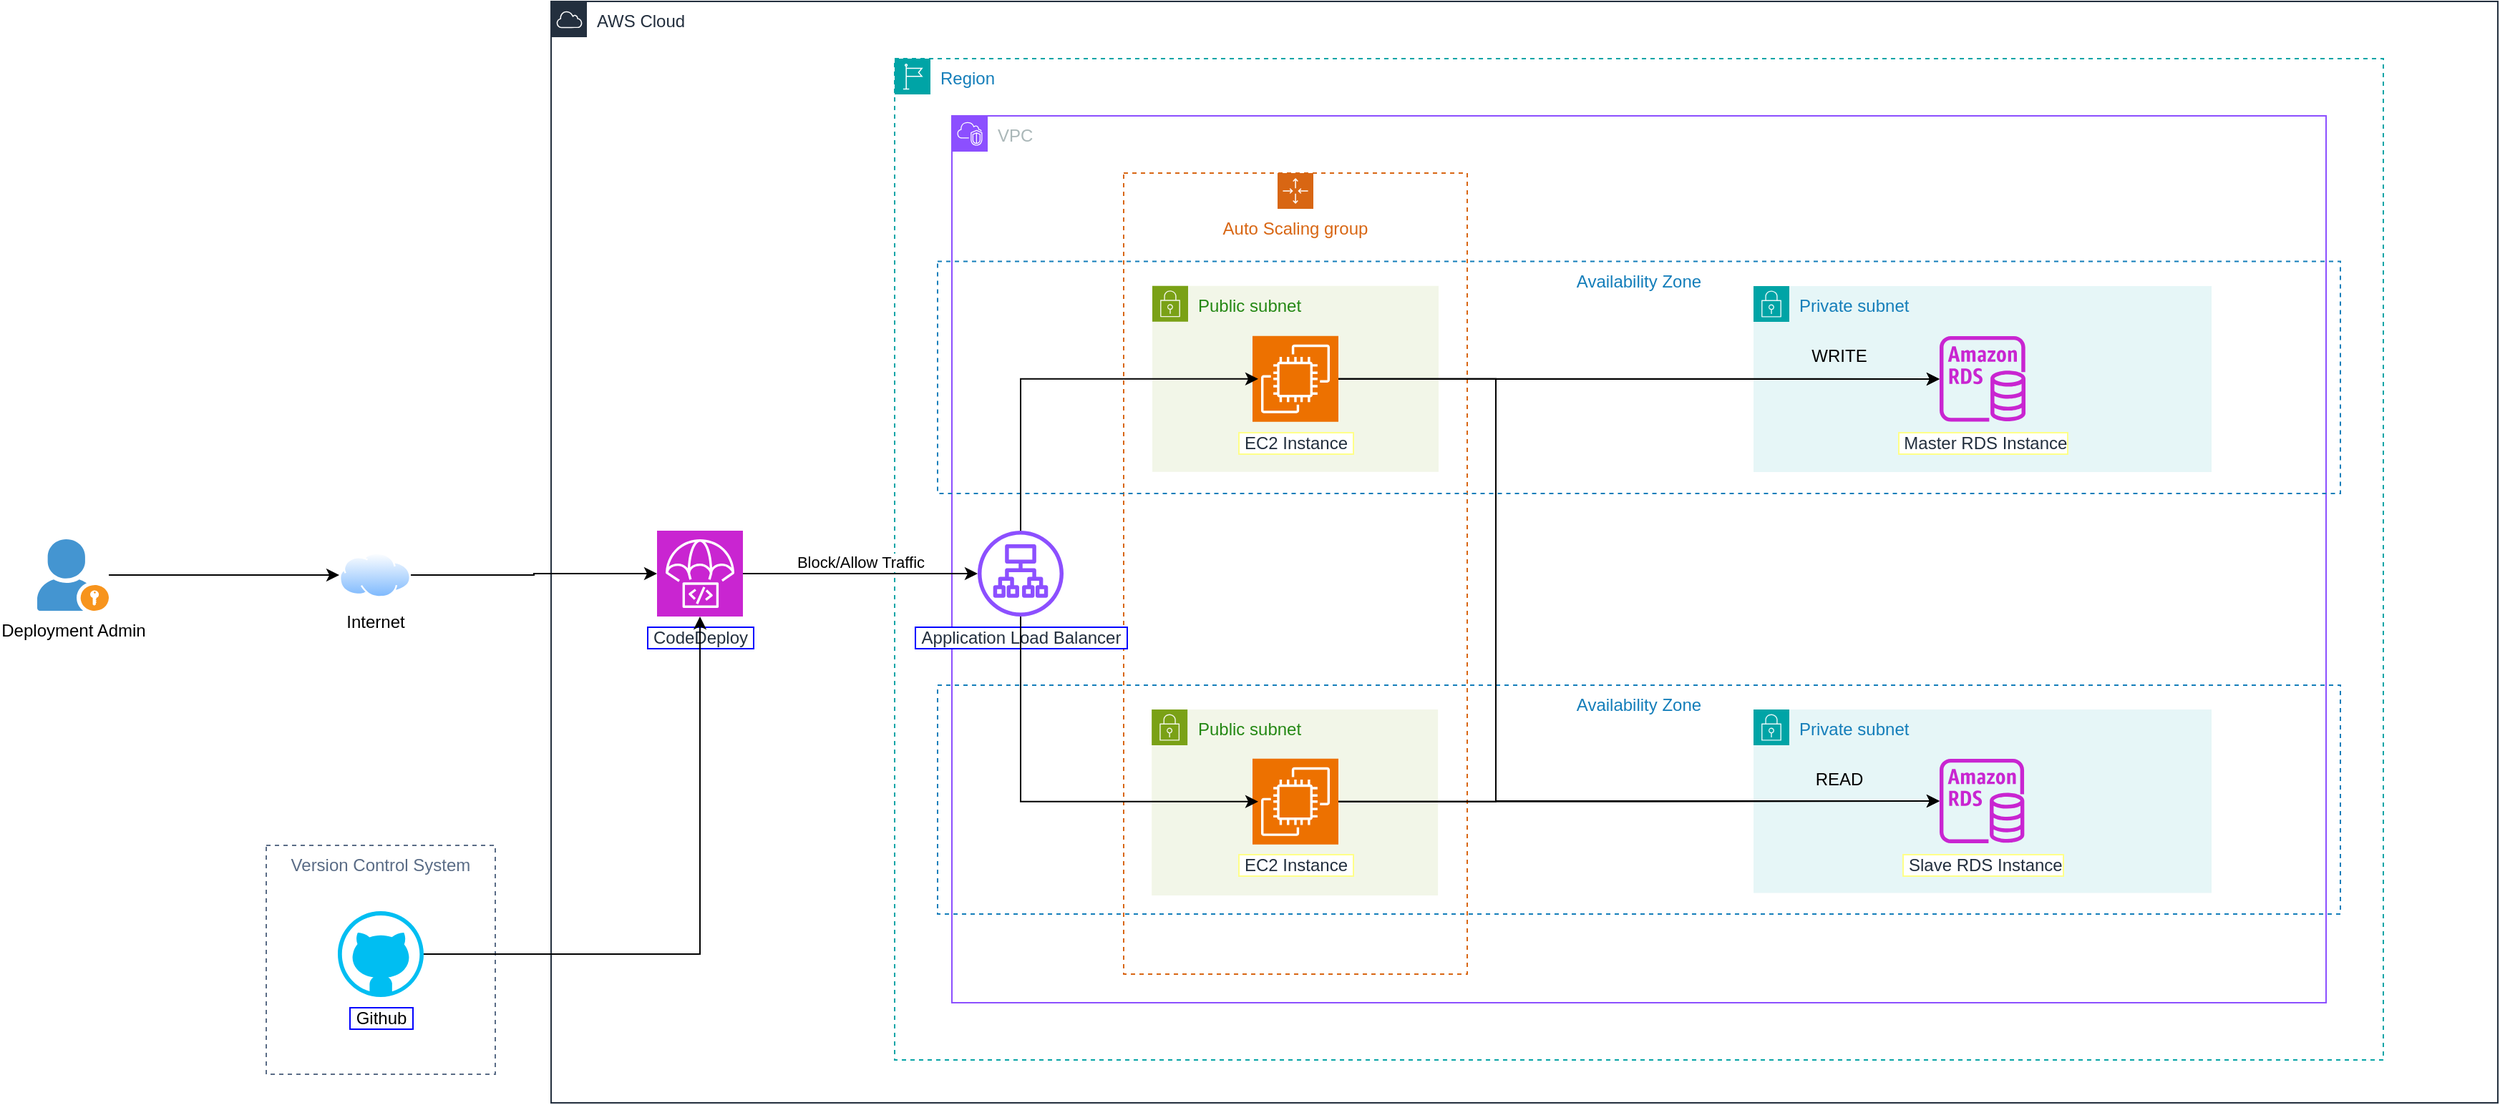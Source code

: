 <mxfile version="24.7.6">
  <diagram id="Ht1M8jgEwFfnCIfOTk4-" name="Page-1">
    <mxGraphModel dx="3221" dy="1302" grid="1" gridSize="10" guides="1" tooltips="1" connect="1" arrows="1" fold="1" page="1" pageScale="1" pageWidth="1169" pageHeight="827" math="0" shadow="0">
      <root>
        <mxCell id="0" />
        <mxCell id="1" parent="0" />
        <mxCell id="4xlNcZmjdb_tapX20zbH-21" value="Private subnet" style="points=[[0,0],[0.25,0],[0.5,0],[0.75,0],[1,0],[1,0.25],[1,0.5],[1,0.75],[1,1],[0.75,1],[0.5,1],[0.25,1],[0,1],[0,0.75],[0,0.5],[0,0.25]];outlineConnect=0;gradientColor=none;html=1;whiteSpace=wrap;fontSize=12;fontStyle=0;container=0;pointerEvents=0;collapsible=0;recursiveResize=0;shape=mxgraph.aws4.group;grIcon=mxgraph.aws4.group_security_group;grStroke=0;strokeColor=#00A4A6;fillColor=#E6F6F7;verticalAlign=top;align=left;spacingLeft=30;fontColor=#147EBA;dashed=0;" vertex="1" parent="1">
          <mxGeometry x="680" y="239" width="320" height="130" as="geometry" />
        </mxCell>
        <mxCell id="4xlNcZmjdb_tapX20zbH-6" value="AWS Cloud" style="points=[[0,0],[0.25,0],[0.5,0],[0.75,0],[1,0],[1,0.25],[1,0.5],[1,0.75],[1,1],[0.75,1],[0.5,1],[0.25,1],[0,1],[0,0.75],[0,0.5],[0,0.25]];outlineConnect=0;gradientColor=none;html=1;whiteSpace=wrap;fontSize=12;fontStyle=0;container=0;pointerEvents=0;collapsible=0;recursiveResize=0;shape=mxgraph.aws4.group;grIcon=mxgraph.aws4.group_aws_cloud;strokeColor=#232F3E;fillColor=none;verticalAlign=top;align=left;spacingLeft=30;fontColor=#232F3E;dashed=0;" vertex="1" parent="1">
          <mxGeometry x="-160" y="40" width="1360" height="770" as="geometry" />
        </mxCell>
        <mxCell id="4xlNcZmjdb_tapX20zbH-9" value="VPC" style="points=[[0,0],[0.25,0],[0.5,0],[0.75,0],[1,0],[1,0.25],[1,0.5],[1,0.75],[1,1],[0.75,1],[0.5,1],[0.25,1],[0,1],[0,0.75],[0,0.5],[0,0.25]];outlineConnect=0;gradientColor=none;html=1;whiteSpace=wrap;fontSize=12;fontStyle=0;container=0;pointerEvents=0;collapsible=0;recursiveResize=0;shape=mxgraph.aws4.group;grIcon=mxgraph.aws4.group_vpc2;strokeColor=#8C4FFF;fillColor=none;verticalAlign=top;align=left;spacingLeft=30;fontColor=#AAB7B8;dashed=0;" vertex="1" parent="1">
          <mxGeometry x="120" y="120" width="960" height="620" as="geometry" />
        </mxCell>
        <mxCell id="4xlNcZmjdb_tapX20zbH-8" value="Region" style="points=[[0,0],[0.25,0],[0.5,0],[0.75,0],[1,0],[1,0.25],[1,0.5],[1,0.75],[1,1],[0.75,1],[0.5,1],[0.25,1],[0,1],[0,0.75],[0,0.5],[0,0.25]];outlineConnect=0;gradientColor=none;html=1;whiteSpace=wrap;fontSize=12;fontStyle=0;container=0;pointerEvents=0;collapsible=0;recursiveResize=0;shape=mxgraph.aws4.group;grIcon=mxgraph.aws4.group_region;strokeColor=#00A4A6;fillColor=none;verticalAlign=top;align=left;spacingLeft=30;fontColor=#147EBA;dashed=1;" vertex="1" parent="1">
          <mxGeometry x="80" y="80" width="1040" height="700" as="geometry" />
        </mxCell>
        <mxCell id="4xlNcZmjdb_tapX20zbH-46" value="Auto Scaling group" style="points=[[0,0],[0.25,0],[0.5,0],[0.75,0],[1,0],[1,0.25],[1,0.5],[1,0.75],[1,1],[0.75,1],[0.5,1],[0.25,1],[0,1],[0,0.75],[0,0.5],[0,0.25]];outlineConnect=0;gradientColor=none;html=1;whiteSpace=wrap;fontSize=12;fontStyle=0;container=0;pointerEvents=0;collapsible=0;recursiveResize=0;shape=mxgraph.aws4.groupCenter;grIcon=mxgraph.aws4.group_auto_scaling_group;grStroke=1;strokeColor=#D86613;fillColor=none;verticalAlign=top;align=center;fontColor=#D86613;dashed=1;spacingTop=25;" vertex="1" parent="1">
          <mxGeometry x="240" y="160" width="240" height="560" as="geometry" />
        </mxCell>
        <mxCell id="4xlNcZmjdb_tapX20zbH-55" value="" style="group" vertex="1" connectable="0" parent="1">
          <mxGeometry x="110" y="518" width="980" height="160" as="geometry" />
        </mxCell>
        <mxCell id="4xlNcZmjdb_tapX20zbH-56" value="Availability Zone" style="fillColor=none;strokeColor=#147EBA;dashed=1;verticalAlign=top;fontStyle=0;fontColor=#147EBA;whiteSpace=wrap;html=1;container=0;" vertex="1" parent="4xlNcZmjdb_tapX20zbH-55">
          <mxGeometry width="980" height="160" as="geometry" />
        </mxCell>
        <mxCell id="4xlNcZmjdb_tapX20zbH-59" value="Private subnet" style="points=[[0,0],[0.25,0],[0.5,0],[0.75,0],[1,0],[1,0.25],[1,0.5],[1,0.75],[1,1],[0.75,1],[0.5,1],[0.25,1],[0,1],[0,0.75],[0,0.5],[0,0.25]];outlineConnect=0;gradientColor=none;html=1;whiteSpace=wrap;fontSize=12;fontStyle=0;container=0;pointerEvents=0;collapsible=0;recursiveResize=0;shape=mxgraph.aws4.group;grIcon=mxgraph.aws4.group_security_group;grStroke=0;strokeColor=#00A4A6;fillColor=#E6F6F7;verticalAlign=top;align=left;spacingLeft=30;fontColor=#147EBA;dashed=0;" vertex="1" parent="4xlNcZmjdb_tapX20zbH-55">
          <mxGeometry x="570" y="17.011" width="320" height="128.197" as="geometry" />
        </mxCell>
        <mxCell id="4xlNcZmjdb_tapX20zbH-60" value="&amp;nbsp;Slave RDS Instance" style="sketch=0;outlineConnect=0;fontColor=#232F3E;gradientColor=none;fillColor=#C925D1;strokeColor=none;dashed=0;verticalLabelPosition=bottom;verticalAlign=top;align=center;html=1;fontSize=12;fontStyle=0;aspect=fixed;pointerEvents=1;shape=mxgraph.aws4.rds_instance;labelBorderColor=#FFFF88;labelBackgroundColor=default;" vertex="1" parent="4xlNcZmjdb_tapX20zbH-55">
          <mxGeometry x="700" y="51.407" width="59.168" height="59.168" as="geometry" />
        </mxCell>
        <mxCell id="4xlNcZmjdb_tapX20zbH-62" value="Public subnet" style="points=[[0,0],[0.25,0],[0.5,0],[0.75,0],[1,0],[1,0.25],[1,0.5],[1,0.75],[1,1],[0.75,1],[0.5,1],[0.25,1],[0,1],[0,0.75],[0,0.5],[0,0.25]];outlineConnect=0;gradientColor=none;html=1;whiteSpace=wrap;fontSize=12;fontStyle=0;container=0;pointerEvents=0;collapsible=0;recursiveResize=0;shape=mxgraph.aws4.group;grIcon=mxgraph.aws4.group_security_group;grStroke=0;strokeColor=#7AA116;fillColor=#F2F6E8;verticalAlign=top;align=left;spacingLeft=30;fontColor=#248814;dashed=0;" vertex="1" parent="4xlNcZmjdb_tapX20zbH-55">
          <mxGeometry x="149.58" y="17.01" width="200" height="130" as="geometry" />
        </mxCell>
        <mxCell id="4xlNcZmjdb_tapX20zbH-77" style="edgeStyle=orthogonalEdgeStyle;rounded=0;orthogonalLoop=1;jettySize=auto;html=1;" edge="1" parent="4xlNcZmjdb_tapX20zbH-55" source="4xlNcZmjdb_tapX20zbH-58" target="4xlNcZmjdb_tapX20zbH-60">
          <mxGeometry relative="1" as="geometry" />
        </mxCell>
        <mxCell id="4xlNcZmjdb_tapX20zbH-58" value="&amp;nbsp;EC2 Instance&amp;nbsp;" style="sketch=0;points=[[0,0,0],[0.25,0,0],[0.5,0,0],[0.75,0,0],[1,0,0],[0,1,0],[0.25,1,0],[0.5,1,0],[0.75,1,0],[1,1,0],[0,0.25,0],[0,0.5,0],[0,0.75,0],[1,0.25,0],[1,0.5,0],[1,0.75,0]];outlineConnect=0;fontColor=#232F3E;fillColor=#ED7100;strokeColor=#ffffff;dashed=0;verticalLabelPosition=bottom;verticalAlign=top;align=center;html=1;fontSize=12;fontStyle=0;aspect=fixed;shape=mxgraph.aws4.resourceIcon;resIcon=mxgraph.aws4.ec2;labelBorderColor=#FFFF88;labelBackgroundColor=default;" vertex="1" parent="4xlNcZmjdb_tapX20zbH-55">
          <mxGeometry x="220" y="51.41" width="60" height="60" as="geometry" />
        </mxCell>
        <mxCell id="4xlNcZmjdb_tapX20zbH-78" value="READ" style="text;html=1;align=center;verticalAlign=middle;whiteSpace=wrap;rounded=0;" vertex="1" parent="4xlNcZmjdb_tapX20zbH-55">
          <mxGeometry x="600" y="51.41" width="60" height="30" as="geometry" />
        </mxCell>
        <mxCell id="4xlNcZmjdb_tapX20zbH-10" value="Availability Zone" style="fillColor=none;strokeColor=#147EBA;dashed=1;verticalAlign=top;fontStyle=0;fontColor=#147EBA;whiteSpace=wrap;html=1;container=0;" vertex="1" parent="1">
          <mxGeometry x="110" y="221.75" width="980" height="162.25" as="geometry" />
        </mxCell>
        <mxCell id="4xlNcZmjdb_tapX20zbH-16" value="Public subnet" style="points=[[0,0],[0.25,0],[0.5,0],[0.75,0],[1,0],[1,0.25],[1,0.5],[1,0.75],[1,1],[0.75,1],[0.5,1],[0.25,1],[0,1],[0,0.75],[0,0.5],[0,0.25]];outlineConnect=0;gradientColor=none;html=1;whiteSpace=wrap;fontSize=12;fontStyle=0;container=0;pointerEvents=0;collapsible=0;recursiveResize=0;shape=mxgraph.aws4.group;grIcon=mxgraph.aws4.group_security_group;grStroke=0;strokeColor=#7AA116;fillColor=#F2F6E8;verticalAlign=top;align=left;spacingLeft=30;fontColor=#248814;dashed=0;" vertex="1" parent="1">
          <mxGeometry x="260" y="238.88" width="200" height="130" as="geometry" />
        </mxCell>
        <mxCell id="4xlNcZmjdb_tapX20zbH-65" style="edgeStyle=orthogonalEdgeStyle;rounded=0;orthogonalLoop=1;jettySize=auto;html=1;exitX=1;exitY=0.5;exitDx=0;exitDy=0;exitPerimeter=0;" edge="1" parent="1" source="4xlNcZmjdb_tapX20zbH-27" target="4xlNcZmjdb_tapX20zbH-29">
          <mxGeometry relative="1" as="geometry" />
        </mxCell>
        <mxCell id="4xlNcZmjdb_tapX20zbH-76" style="edgeStyle=orthogonalEdgeStyle;rounded=0;orthogonalLoop=1;jettySize=auto;html=1;exitX=1;exitY=0.5;exitDx=0;exitDy=0;exitPerimeter=0;" edge="1" parent="1" source="4xlNcZmjdb_tapX20zbH-27" target="4xlNcZmjdb_tapX20zbH-60">
          <mxGeometry relative="1" as="geometry">
            <Array as="points">
              <mxPoint x="500" y="304" />
              <mxPoint x="500" y="599" />
            </Array>
          </mxGeometry>
        </mxCell>
        <mxCell id="4xlNcZmjdb_tapX20zbH-27" value="&amp;nbsp;EC2 Instance&amp;nbsp;" style="sketch=0;points=[[0,0,0],[0.25,0,0],[0.5,0,0],[0.75,0,0],[1,0,0],[0,1,0],[0.25,1,0],[0.5,1,0],[0.75,1,0],[1,1,0],[0,0.25,0],[0,0.5,0],[0,0.75,0],[1,0.25,0],[1,0.5,0],[1,0.75,0]];outlineConnect=0;fontColor=#232F3E;fillColor=#ED7100;strokeColor=#ffffff;dashed=0;verticalLabelPosition=bottom;verticalAlign=top;align=center;html=1;fontSize=12;fontStyle=0;aspect=fixed;shape=mxgraph.aws4.resourceIcon;resIcon=mxgraph.aws4.ec2;labelBorderColor=#FFFF88;labelBackgroundColor=default;" vertex="1" parent="1">
          <mxGeometry x="330" y="273.88" width="60" height="60" as="geometry" />
        </mxCell>
        <mxCell id="4xlNcZmjdb_tapX20zbH-29" value="&amp;nbsp;Master RDS Instance" style="sketch=0;outlineConnect=0;fontColor=#232F3E;gradientColor=none;fillColor=#C925D1;strokeColor=none;dashed=0;verticalLabelPosition=bottom;verticalAlign=top;align=center;html=1;fontSize=12;fontStyle=0;aspect=fixed;pointerEvents=1;shape=mxgraph.aws4.rds_instance;labelBorderColor=#FFFF88;labelBackgroundColor=default;" vertex="1" parent="1">
          <mxGeometry x="810" y="273.88" width="60" height="60" as="geometry" />
        </mxCell>
        <mxCell id="4xlNcZmjdb_tapX20zbH-61" value="&amp;nbsp;Application Load Balancer&amp;nbsp;" style="sketch=0;outlineConnect=0;fontColor=#232F3E;gradientColor=none;fillColor=#8C4FFF;strokeColor=none;dashed=0;verticalLabelPosition=bottom;verticalAlign=top;align=center;html=1;fontSize=12;fontStyle=0;aspect=fixed;pointerEvents=1;shape=mxgraph.aws4.application_load_balancer;labelBackgroundColor=default;labelBorderColor=#0000FF;" vertex="1" parent="1">
          <mxGeometry x="138" y="410" width="60" height="60" as="geometry" />
        </mxCell>
        <mxCell id="4xlNcZmjdb_tapX20zbH-75" style="edgeStyle=orthogonalEdgeStyle;rounded=0;orthogonalLoop=1;jettySize=auto;html=1;exitX=1;exitY=0.5;exitDx=0;exitDy=0;exitPerimeter=0;" edge="1" parent="1" source="4xlNcZmjdb_tapX20zbH-58" target="4xlNcZmjdb_tapX20zbH-29">
          <mxGeometry relative="1" as="geometry">
            <Array as="points">
              <mxPoint x="500" y="599" />
              <mxPoint x="500" y="304" />
            </Array>
          </mxGeometry>
        </mxCell>
        <mxCell id="4xlNcZmjdb_tapX20zbH-79" value="WRITE" style="text;html=1;align=center;verticalAlign=middle;whiteSpace=wrap;rounded=0;" vertex="1" parent="1">
          <mxGeometry x="710" y="273.0" width="60" height="30" as="geometry" />
        </mxCell>
        <mxCell id="4xlNcZmjdb_tapX20zbH-80" style="edgeStyle=orthogonalEdgeStyle;rounded=0;orthogonalLoop=1;jettySize=auto;html=1;entryX=0;entryY=0.5;entryDx=0;entryDy=0;entryPerimeter=0;" edge="1" parent="1" source="4xlNcZmjdb_tapX20zbH-61">
          <mxGeometry relative="1" as="geometry">
            <mxPoint x="334" y="303.88" as="targetPoint" />
            <Array as="points">
              <mxPoint x="168" y="304" />
            </Array>
          </mxGeometry>
        </mxCell>
        <mxCell id="4xlNcZmjdb_tapX20zbH-81" style="edgeStyle=orthogonalEdgeStyle;rounded=0;orthogonalLoop=1;jettySize=auto;html=1;entryX=0;entryY=0.5;entryDx=0;entryDy=0;entryPerimeter=0;" edge="1" parent="1" source="4xlNcZmjdb_tapX20zbH-61">
          <mxGeometry relative="1" as="geometry">
            <mxPoint x="334" y="599.41" as="targetPoint" />
            <Array as="points">
              <mxPoint x="168" y="599" />
            </Array>
          </mxGeometry>
        </mxCell>
        <mxCell id="4xlNcZmjdb_tapX20zbH-85" style="edgeStyle=orthogonalEdgeStyle;rounded=0;orthogonalLoop=1;jettySize=auto;html=1;labelPosition=center;verticalLabelPosition=top;align=center;verticalAlign=bottom;" edge="1" parent="1" source="4xlNcZmjdb_tapX20zbH-84" target="4xlNcZmjdb_tapX20zbH-61">
          <mxGeometry relative="1" as="geometry" />
        </mxCell>
        <mxCell id="4xlNcZmjdb_tapX20zbH-94" value="Block/Allow Traffic" style="edgeLabel;html=1;align=center;verticalAlign=bottom;resizable=0;points=[];labelPosition=center;verticalLabelPosition=top;" vertex="1" connectable="0" parent="4xlNcZmjdb_tapX20zbH-85">
          <mxGeometry relative="1" as="geometry">
            <mxPoint as="offset" />
          </mxGeometry>
        </mxCell>
        <mxCell id="4xlNcZmjdb_tapX20zbH-84" value="&amp;nbsp;CodeDeploy&amp;nbsp;" style="sketch=0;points=[[0,0,0],[0.25,0,0],[0.5,0,0],[0.75,0,0],[1,0,0],[0,1,0],[0.25,1,0],[0.5,1,0],[0.75,1,0],[1,1,0],[0,0.25,0],[0,0.5,0],[0,0.75,0],[1,0.25,0],[1,0.5,0],[1,0.75,0]];outlineConnect=0;fontColor=#232F3E;fillColor=#C925D1;strokeColor=#ffffff;dashed=0;verticalLabelPosition=bottom;verticalAlign=top;align=center;html=1;fontSize=12;fontStyle=0;aspect=fixed;shape=mxgraph.aws4.resourceIcon;resIcon=mxgraph.aws4.codedeploy;labelBackgroundColor=default;labelBorderColor=#0000FF;" vertex="1" parent="1">
          <mxGeometry x="-86" y="410" width="60" height="60" as="geometry" />
        </mxCell>
        <mxCell id="4xlNcZmjdb_tapX20zbH-86" value="Version Control System" style="fillColor=none;strokeColor=#5A6C86;dashed=1;verticalAlign=top;fontStyle=0;fontColor=#5A6C86;whiteSpace=wrap;html=1;" vertex="1" parent="1">
          <mxGeometry x="-359" y="630" width="160" height="160" as="geometry" />
        </mxCell>
        <mxCell id="4xlNcZmjdb_tapX20zbH-95" style="edgeStyle=orthogonalEdgeStyle;rounded=0;orthogonalLoop=1;jettySize=auto;html=1;" edge="1" parent="1" source="4xlNcZmjdb_tapX20zbH-87" target="4xlNcZmjdb_tapX20zbH-84">
          <mxGeometry relative="1" as="geometry" />
        </mxCell>
        <mxCell id="4xlNcZmjdb_tapX20zbH-87" value="&amp;nbsp;Github&amp;nbsp;" style="verticalLabelPosition=bottom;html=1;verticalAlign=top;align=center;strokeColor=none;fillColor=#00BEF2;shape=mxgraph.azure.github_code;pointerEvents=1;aspect=fixed;labelBackgroundColor=default;labelBorderColor=#0000FF;" vertex="1" parent="1">
          <mxGeometry x="-309" y="676" width="60" height="60" as="geometry" />
        </mxCell>
        <mxCell id="4xlNcZmjdb_tapX20zbH-92" style="edgeStyle=orthogonalEdgeStyle;rounded=0;orthogonalLoop=1;jettySize=auto;html=1;" edge="1" parent="1" source="4xlNcZmjdb_tapX20zbH-90" target="4xlNcZmjdb_tapX20zbH-91">
          <mxGeometry relative="1" as="geometry" />
        </mxCell>
        <mxCell id="4xlNcZmjdb_tapX20zbH-90" value="Deployment Admin" style="shadow=0;dashed=0;html=1;strokeColor=none;fillColor=#4495D1;labelPosition=center;verticalLabelPosition=bottom;verticalAlign=top;align=center;outlineConnect=0;shape=mxgraph.veeam.portal_admin;aspect=fixed;" vertex="1" parent="1">
          <mxGeometry x="-519" y="416" width="50" height="50" as="geometry" />
        </mxCell>
        <mxCell id="4xlNcZmjdb_tapX20zbH-91" value="Internet" style="image;perimeter=ellipsePerimeter;html=1;align=center;shadow=0;dashed=0;spacingTop=3;image=img/lib/active_directory/internet_cloud.svg;aspect=fixed;" vertex="1" parent="1">
          <mxGeometry x="-308" y="425.25" width="50" height="31.5" as="geometry" />
        </mxCell>
        <mxCell id="4xlNcZmjdb_tapX20zbH-93" style="edgeStyle=orthogonalEdgeStyle;rounded=0;orthogonalLoop=1;jettySize=auto;html=1;entryX=0;entryY=0.5;entryDx=0;entryDy=0;entryPerimeter=0;" edge="1" parent="1" source="4xlNcZmjdb_tapX20zbH-91" target="4xlNcZmjdb_tapX20zbH-84">
          <mxGeometry relative="1" as="geometry" />
        </mxCell>
      </root>
    </mxGraphModel>
  </diagram>
</mxfile>
